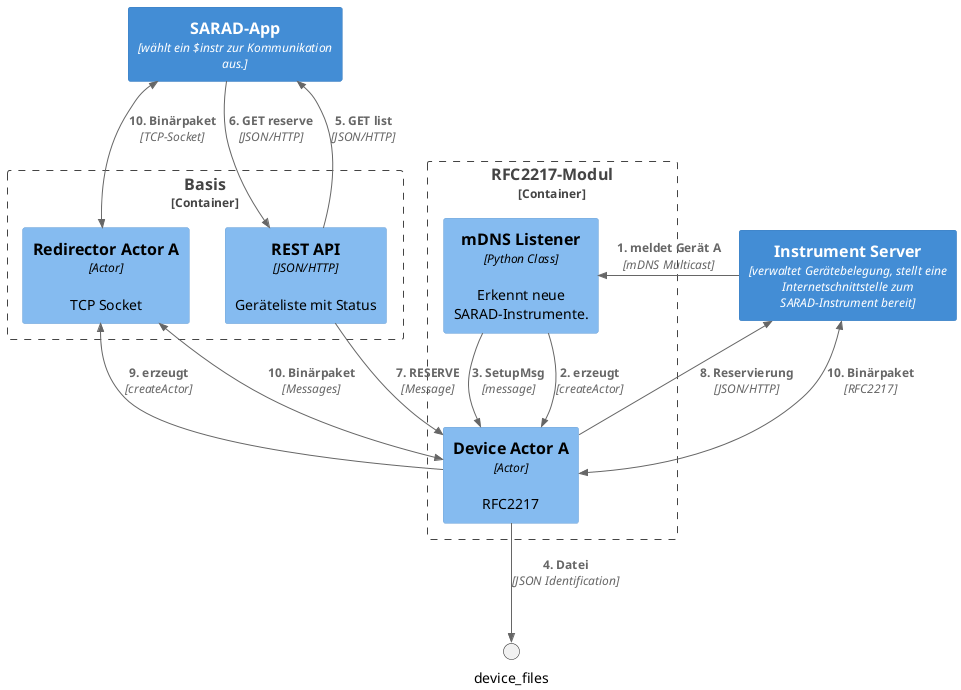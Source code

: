 @startuml
!include <c4/C4_Component.puml>
!include <office/Users/user.puml>

hide stereotype

' AddTagSupport("mod", $borderColor="#d73027")

!$app = "SARAD-App"
!$rs = "Registration Server 2 (ZeroConf)"
!$is = "Instrument Server"
!$inst = "SARAD-Instrument"
!$inst_m = "SARAD-Instrumente"

Container(app, $app, "wählt ein $instr zur Kommunikation aus.")

Container_Boundary(mod, "RFC2217-Modul", $rs, $tags="mod") {
        Component(listener, "mDNS Listener", "Python Class", "Erkennt neue $inst_m.")
        Component(device_actor1, "Device Actor A", "Actor", "RFC2217")
}
Container_Boundary(rs, "Basis", $rs) {
        Component(api, "REST API", "JSON/HTTP", "Geräteliste mit Status")
        Component(redirector1, "Redirector Actor A", "Actor", "TCP Socket")
}

Container(is1, $is, "verwaltet Gerätebelegung, stellt eine Internetschnittstelle zum $inst bereit")

Rel(is1, listener, "1. meldet Gerät A", "mDNS Multicast")
Rel(listener, device_actor1, "2. erzeugt", "createActor")
Rel(listener, device_actor1, "3. SetupMsg", "message")
Rel(device_actor1, device_files, "4. Datei",  "JSON Identification")
Rel(api, app, "5. GET list", "JSON/HTTP")
Rel(app, api, "6. GET reserve", "JSON/HTTP")
Rel(api, device_actor1, "7. RESERVE", "Message")
Rel(device_actor1, is1, "8. Reservierung", "JSON/HTTP")
Rel(device_actor1, redirector1, "9. erzeugt", "createActor")
BiRel(app, redirector1, "10. Binärpaket", "TCP-Socket")
BiRel(redirector1, device_actor1, "10. Binärpaket", "Messages")
BiRel(is1, device_actor1, "10. Binärpaket", "RFC2217")
@enduml
